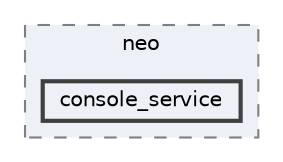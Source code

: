 digraph "include/neo/console_service"
{
 // LATEX_PDF_SIZE
  bgcolor="transparent";
  edge [fontname=Helvetica,fontsize=10,labelfontname=Helvetica,labelfontsize=10];
  node [fontname=Helvetica,fontsize=10,shape=box,height=0.2,width=0.4];
  compound=true
  subgraph clusterdir_8edea8149d7e00842ba8fdc4f4695c6b {
    graph [ bgcolor="#edf0f7", pencolor="grey50", label="neo", fontname=Helvetica,fontsize=10 style="filled,dashed", URL="dir_8edea8149d7e00842ba8fdc4f4695c6b.html",tooltip=""]
  dir_cdd2e2a2c6a9d7f120ed0cccd764700a [label="console_service", fillcolor="#edf0f7", color="grey25", style="filled,bold", URL="dir_cdd2e2a2c6a9d7f120ed0cccd764700a.html",tooltip=""];
  }
}
